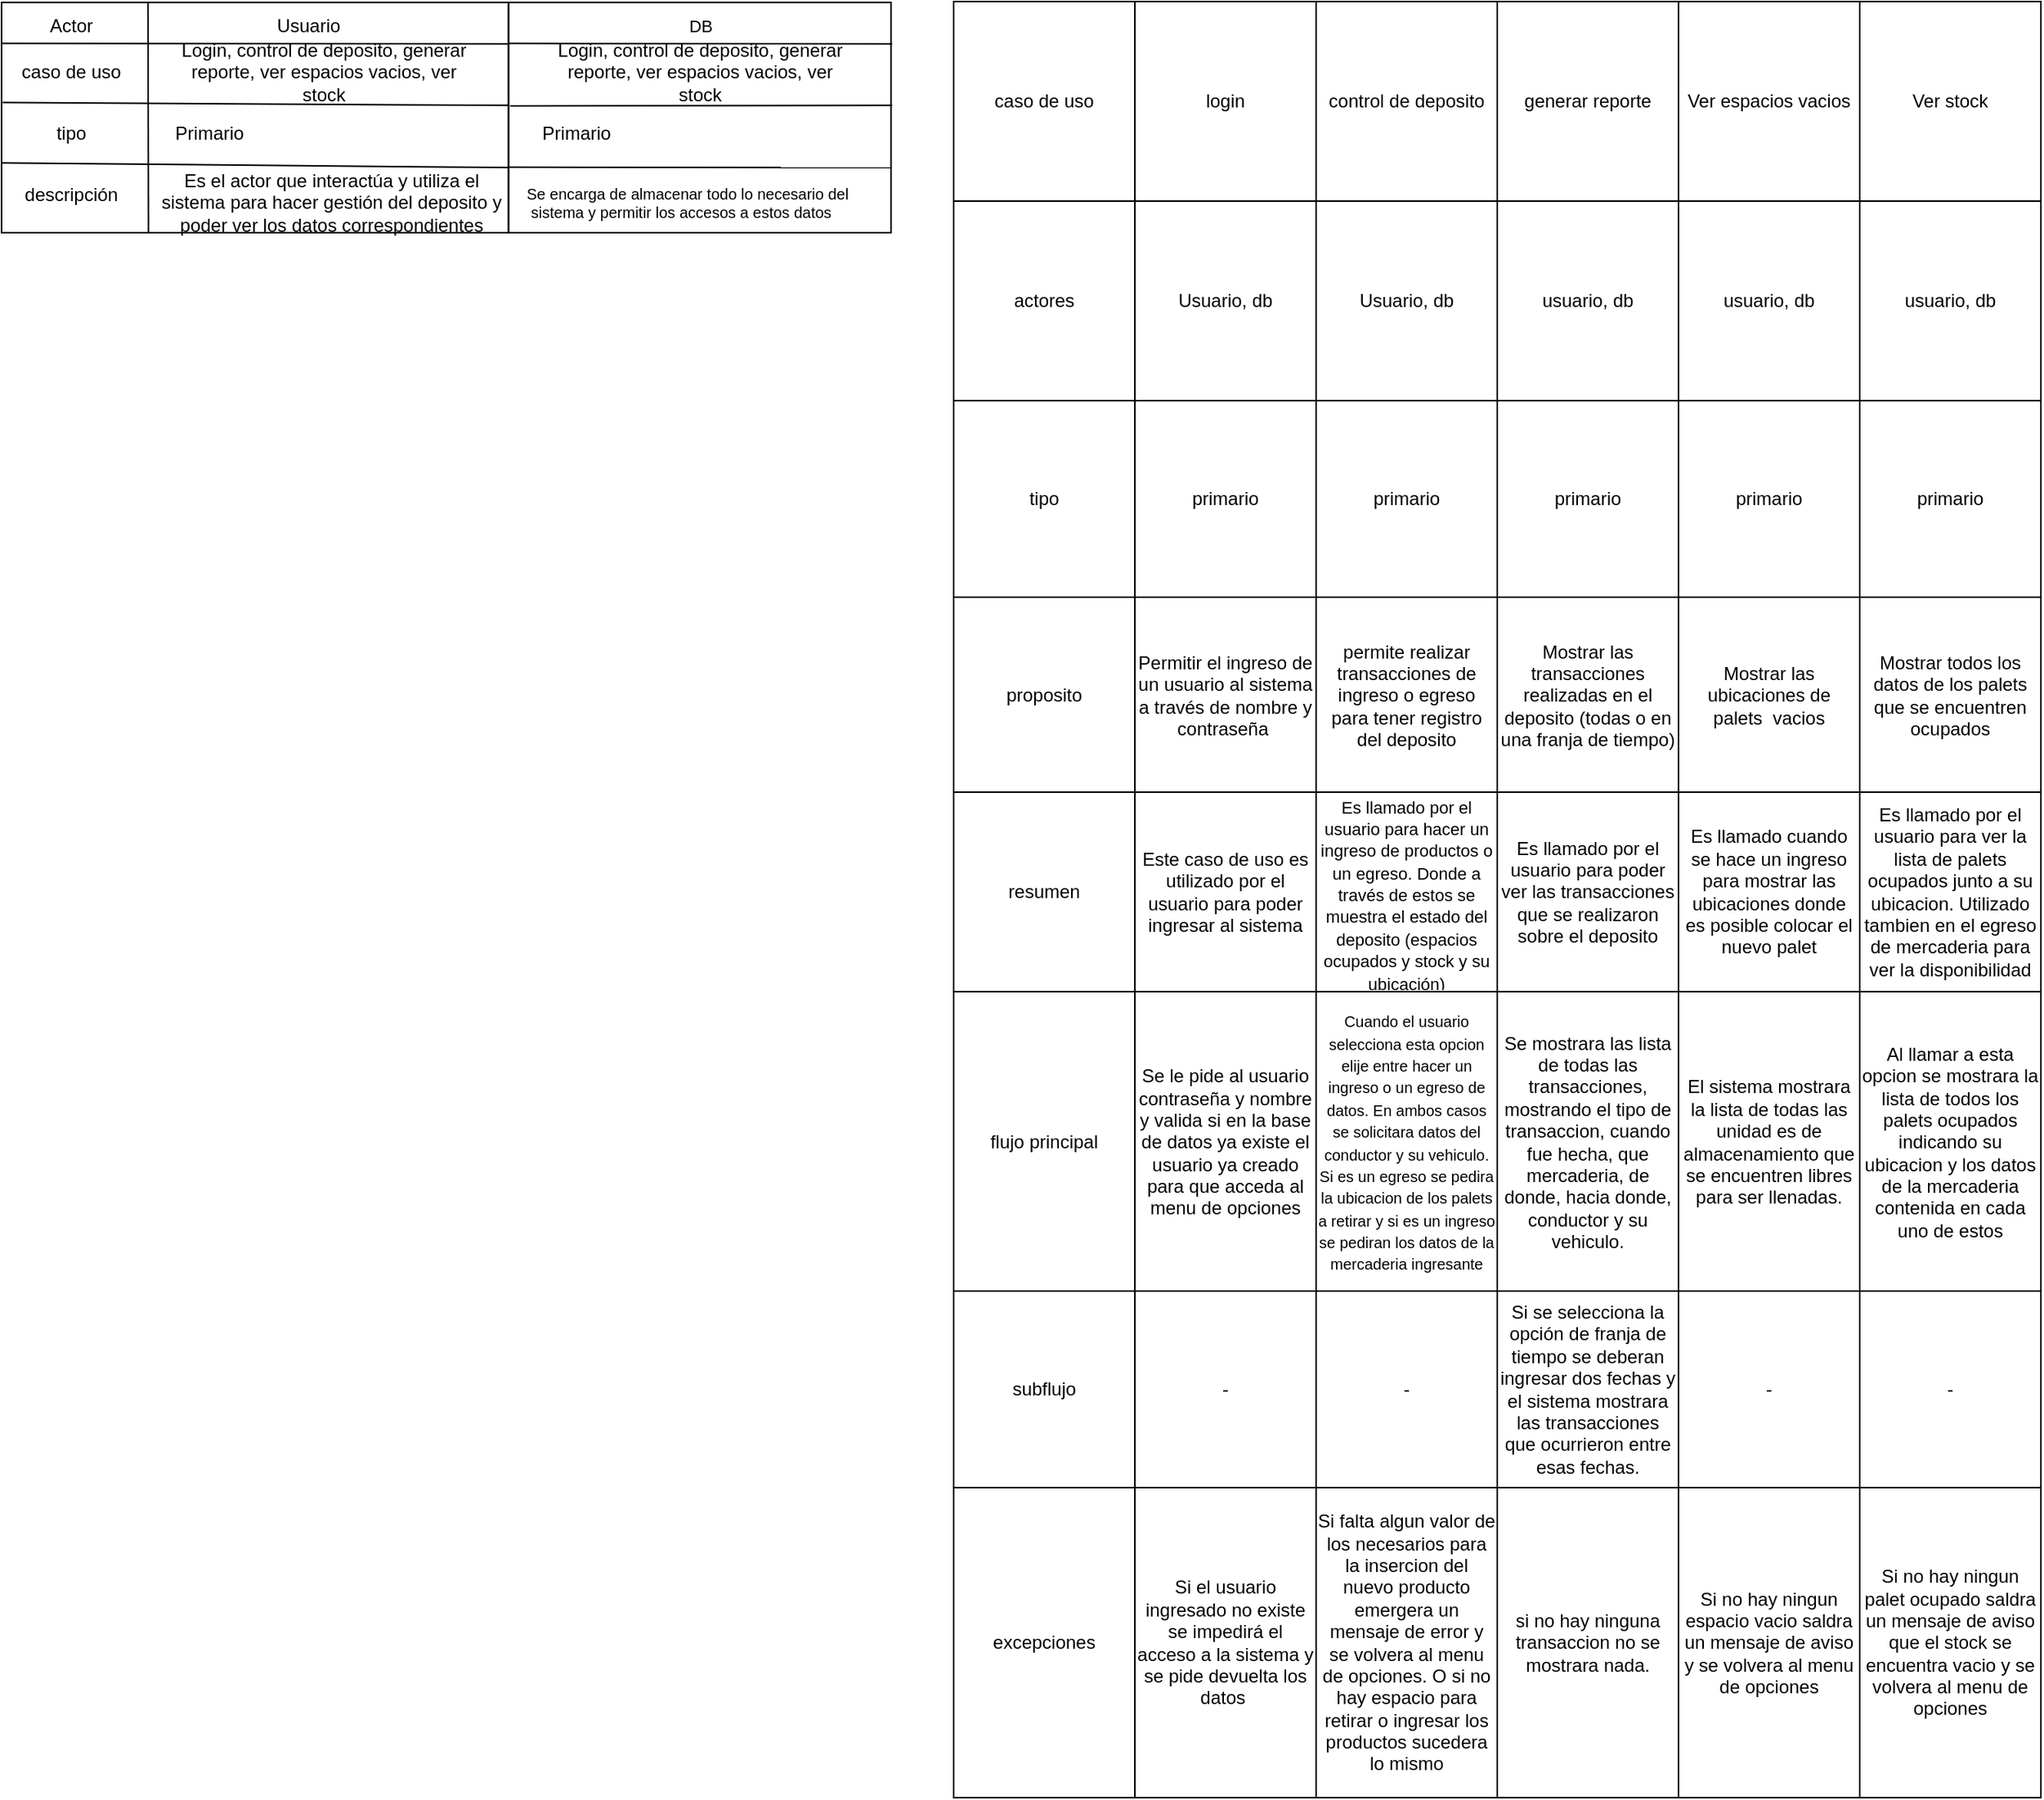 <?xml version="1.0" encoding="UTF-8"?>
<mxfile version="21.6.9" type="google">
  <diagram name="Página-1" id="0gTS_xppo8G07KGljCVg">
    <mxGraphModel dx="926" dy="509" grid="1" gridSize="10" guides="1" tooltips="1" connect="1" arrows="1" fold="1" page="1" pageScale="1" pageWidth="1169" pageHeight="827" math="0" shadow="0">
      <root>
        <mxCell id="0" />
        <mxCell id="1" parent="0" />
        <mxCell id="CyJpZy0ku7KnmYNyaIBQ-2" value="" style="shape=table;startSize=0;container=1;collapsible=0;childLayout=tableLayout;" parent="1" vertex="1">
          <mxGeometry x="630" y="20" width="708" height="1170" as="geometry" />
        </mxCell>
        <mxCell id="CyJpZy0ku7KnmYNyaIBQ-67" value="" style="shape=tableRow;horizontal=0;startSize=0;swimlaneHead=0;swimlaneBody=0;strokeColor=inherit;top=0;left=0;bottom=0;right=0;collapsible=0;dropTarget=0;fillColor=none;points=[[0,0.5],[1,0.5]];portConstraint=eastwest;" parent="CyJpZy0ku7KnmYNyaIBQ-2" vertex="1">
          <mxGeometry width="708" height="130" as="geometry" />
        </mxCell>
        <mxCell id="CyJpZy0ku7KnmYNyaIBQ-68" value="caso de uso" style="shape=partialRectangle;html=1;whiteSpace=wrap;connectable=0;strokeColor=inherit;overflow=hidden;fillColor=none;top=0;left=0;bottom=0;right=0;pointerEvents=1;" parent="CyJpZy0ku7KnmYNyaIBQ-67" vertex="1">
          <mxGeometry width="118" height="130" as="geometry">
            <mxRectangle width="118" height="130" as="alternateBounds" />
          </mxGeometry>
        </mxCell>
        <mxCell id="CyJpZy0ku7KnmYNyaIBQ-69" value="login" style="shape=partialRectangle;html=1;whiteSpace=wrap;connectable=0;strokeColor=inherit;overflow=hidden;fillColor=none;top=0;left=0;bottom=0;right=0;pointerEvents=1;" parent="CyJpZy0ku7KnmYNyaIBQ-67" vertex="1">
          <mxGeometry x="118" width="118" height="130" as="geometry">
            <mxRectangle width="118" height="130" as="alternateBounds" />
          </mxGeometry>
        </mxCell>
        <mxCell id="CyJpZy0ku7KnmYNyaIBQ-70" value="control de deposito" style="shape=partialRectangle;html=1;whiteSpace=wrap;connectable=0;strokeColor=inherit;overflow=hidden;fillColor=none;top=0;left=0;bottom=0;right=0;pointerEvents=1;" parent="CyJpZy0ku7KnmYNyaIBQ-67" vertex="1">
          <mxGeometry x="236" width="118" height="130" as="geometry">
            <mxRectangle width="118" height="130" as="alternateBounds" />
          </mxGeometry>
        </mxCell>
        <mxCell id="CyJpZy0ku7KnmYNyaIBQ-71" value="generar reporte" style="shape=partialRectangle;html=1;whiteSpace=wrap;connectable=0;strokeColor=inherit;overflow=hidden;fillColor=none;top=0;left=0;bottom=0;right=0;pointerEvents=1;" parent="CyJpZy0ku7KnmYNyaIBQ-67" vertex="1">
          <mxGeometry x="354" width="118" height="130" as="geometry">
            <mxRectangle width="118" height="130" as="alternateBounds" />
          </mxGeometry>
        </mxCell>
        <mxCell id="CyJpZy0ku7KnmYNyaIBQ-72" value="Ver espacios vacios" style="shape=partialRectangle;html=1;whiteSpace=wrap;connectable=0;strokeColor=inherit;overflow=hidden;fillColor=none;top=0;left=0;bottom=0;right=0;pointerEvents=1;" parent="CyJpZy0ku7KnmYNyaIBQ-67" vertex="1">
          <mxGeometry x="472" width="118" height="130" as="geometry">
            <mxRectangle width="118" height="130" as="alternateBounds" />
          </mxGeometry>
        </mxCell>
        <mxCell id="CyJpZy0ku7KnmYNyaIBQ-73" value="Ver stock" style="shape=partialRectangle;html=1;whiteSpace=wrap;connectable=0;strokeColor=inherit;overflow=hidden;fillColor=none;top=0;left=0;bottom=0;right=0;pointerEvents=1;" parent="CyJpZy0ku7KnmYNyaIBQ-67" vertex="1">
          <mxGeometry x="590" width="118" height="130" as="geometry">
            <mxRectangle width="118" height="130" as="alternateBounds" />
          </mxGeometry>
        </mxCell>
        <mxCell id="CyJpZy0ku7KnmYNyaIBQ-11" value="" style="shape=tableRow;horizontal=0;startSize=0;swimlaneHead=0;swimlaneBody=0;strokeColor=inherit;top=0;left=0;bottom=0;right=0;collapsible=0;dropTarget=0;fillColor=none;points=[[0,0.5],[1,0.5]];portConstraint=eastwest;" parent="CyJpZy0ku7KnmYNyaIBQ-2" vertex="1">
          <mxGeometry y="130" width="708" height="130" as="geometry" />
        </mxCell>
        <mxCell id="CyJpZy0ku7KnmYNyaIBQ-12" value="actores" style="shape=partialRectangle;html=1;whiteSpace=wrap;connectable=0;strokeColor=inherit;overflow=hidden;fillColor=none;top=0;left=0;bottom=0;right=0;pointerEvents=1;" parent="CyJpZy0ku7KnmYNyaIBQ-11" vertex="1">
          <mxGeometry width="118" height="130" as="geometry">
            <mxRectangle width="118" height="130" as="alternateBounds" />
          </mxGeometry>
        </mxCell>
        <mxCell id="CyJpZy0ku7KnmYNyaIBQ-13" value="Usuario, db" style="shape=partialRectangle;html=1;whiteSpace=wrap;connectable=0;strokeColor=inherit;overflow=hidden;fillColor=none;top=0;left=0;bottom=0;right=0;pointerEvents=1;" parent="CyJpZy0ku7KnmYNyaIBQ-11" vertex="1">
          <mxGeometry x="118" width="118" height="130" as="geometry">
            <mxRectangle width="118" height="130" as="alternateBounds" />
          </mxGeometry>
        </mxCell>
        <mxCell id="CyJpZy0ku7KnmYNyaIBQ-14" value="Usuario, db" style="shape=partialRectangle;html=1;whiteSpace=wrap;connectable=0;strokeColor=inherit;overflow=hidden;fillColor=none;top=0;left=0;bottom=0;right=0;pointerEvents=1;" parent="CyJpZy0ku7KnmYNyaIBQ-11" vertex="1">
          <mxGeometry x="236" width="118" height="130" as="geometry">
            <mxRectangle width="118" height="130" as="alternateBounds" />
          </mxGeometry>
        </mxCell>
        <mxCell id="CyJpZy0ku7KnmYNyaIBQ-15" value="usuario, db" style="shape=partialRectangle;html=1;whiteSpace=wrap;connectable=0;strokeColor=inherit;overflow=hidden;fillColor=none;top=0;left=0;bottom=0;right=0;pointerEvents=1;" parent="CyJpZy0ku7KnmYNyaIBQ-11" vertex="1">
          <mxGeometry x="354" width="118" height="130" as="geometry">
            <mxRectangle width="118" height="130" as="alternateBounds" />
          </mxGeometry>
        </mxCell>
        <mxCell id="CyJpZy0ku7KnmYNyaIBQ-16" value="usuario, db" style="shape=partialRectangle;html=1;whiteSpace=wrap;connectable=0;strokeColor=inherit;overflow=hidden;fillColor=none;top=0;left=0;bottom=0;right=0;pointerEvents=1;" parent="CyJpZy0ku7KnmYNyaIBQ-11" vertex="1">
          <mxGeometry x="472" width="118" height="130" as="geometry">
            <mxRectangle width="118" height="130" as="alternateBounds" />
          </mxGeometry>
        </mxCell>
        <mxCell id="CyJpZy0ku7KnmYNyaIBQ-17" value="usuario, db" style="shape=partialRectangle;html=1;whiteSpace=wrap;connectable=0;strokeColor=inherit;overflow=hidden;fillColor=none;top=0;left=0;bottom=0;right=0;pointerEvents=1;" parent="CyJpZy0ku7KnmYNyaIBQ-11" vertex="1">
          <mxGeometry x="590" width="118" height="130" as="geometry">
            <mxRectangle width="118" height="130" as="alternateBounds" />
          </mxGeometry>
        </mxCell>
        <mxCell id="CyJpZy0ku7KnmYNyaIBQ-19" style="shape=tableRow;horizontal=0;startSize=0;swimlaneHead=0;swimlaneBody=0;strokeColor=inherit;top=0;left=0;bottom=0;right=0;collapsible=0;dropTarget=0;fillColor=none;points=[[0,0.5],[1,0.5]];portConstraint=eastwest;" parent="CyJpZy0ku7KnmYNyaIBQ-2" vertex="1">
          <mxGeometry y="260" width="708" height="128" as="geometry" />
        </mxCell>
        <mxCell id="CyJpZy0ku7KnmYNyaIBQ-20" value="tipo" style="shape=partialRectangle;html=1;whiteSpace=wrap;connectable=0;strokeColor=inherit;overflow=hidden;fillColor=none;top=0;left=0;bottom=0;right=0;pointerEvents=1;" parent="CyJpZy0ku7KnmYNyaIBQ-19" vertex="1">
          <mxGeometry width="118" height="128" as="geometry">
            <mxRectangle width="118" height="128" as="alternateBounds" />
          </mxGeometry>
        </mxCell>
        <mxCell id="CyJpZy0ku7KnmYNyaIBQ-21" value="primario" style="shape=partialRectangle;html=1;whiteSpace=wrap;connectable=0;strokeColor=inherit;overflow=hidden;fillColor=none;top=0;left=0;bottom=0;right=0;pointerEvents=1;" parent="CyJpZy0ku7KnmYNyaIBQ-19" vertex="1">
          <mxGeometry x="118" width="118" height="128" as="geometry">
            <mxRectangle width="118" height="128" as="alternateBounds" />
          </mxGeometry>
        </mxCell>
        <mxCell id="CyJpZy0ku7KnmYNyaIBQ-22" value="primario" style="shape=partialRectangle;html=1;whiteSpace=wrap;connectable=0;strokeColor=inherit;overflow=hidden;fillColor=none;top=0;left=0;bottom=0;right=0;pointerEvents=1;" parent="CyJpZy0ku7KnmYNyaIBQ-19" vertex="1">
          <mxGeometry x="236" width="118" height="128" as="geometry">
            <mxRectangle width="118" height="128" as="alternateBounds" />
          </mxGeometry>
        </mxCell>
        <mxCell id="CyJpZy0ku7KnmYNyaIBQ-23" value="primario" style="shape=partialRectangle;html=1;whiteSpace=wrap;connectable=0;strokeColor=inherit;overflow=hidden;fillColor=none;top=0;left=0;bottom=0;right=0;pointerEvents=1;" parent="CyJpZy0ku7KnmYNyaIBQ-19" vertex="1">
          <mxGeometry x="354" width="118" height="128" as="geometry">
            <mxRectangle width="118" height="128" as="alternateBounds" />
          </mxGeometry>
        </mxCell>
        <mxCell id="CyJpZy0ku7KnmYNyaIBQ-24" value="primario" style="shape=partialRectangle;html=1;whiteSpace=wrap;connectable=0;strokeColor=inherit;overflow=hidden;fillColor=none;top=0;left=0;bottom=0;right=0;pointerEvents=1;" parent="CyJpZy0ku7KnmYNyaIBQ-19" vertex="1">
          <mxGeometry x="472" width="118" height="128" as="geometry">
            <mxRectangle width="118" height="128" as="alternateBounds" />
          </mxGeometry>
        </mxCell>
        <mxCell id="CyJpZy0ku7KnmYNyaIBQ-25" value="primario" style="shape=partialRectangle;html=1;whiteSpace=wrap;connectable=0;strokeColor=inherit;overflow=hidden;fillColor=none;top=0;left=0;bottom=0;right=0;pointerEvents=1;" parent="CyJpZy0ku7KnmYNyaIBQ-19" vertex="1">
          <mxGeometry x="590" width="118" height="128" as="geometry">
            <mxRectangle width="118" height="128" as="alternateBounds" />
          </mxGeometry>
        </mxCell>
        <mxCell id="CyJpZy0ku7KnmYNyaIBQ-27" style="shape=tableRow;horizontal=0;startSize=0;swimlaneHead=0;swimlaneBody=0;strokeColor=inherit;top=0;left=0;bottom=0;right=0;collapsible=0;dropTarget=0;fillColor=none;points=[[0,0.5],[1,0.5]];portConstraint=eastwest;" parent="CyJpZy0ku7KnmYNyaIBQ-2" vertex="1">
          <mxGeometry y="388" width="708" height="127" as="geometry" />
        </mxCell>
        <mxCell id="CyJpZy0ku7KnmYNyaIBQ-28" value="proposito" style="shape=partialRectangle;html=1;whiteSpace=wrap;connectable=0;strokeColor=inherit;overflow=hidden;fillColor=none;top=0;left=0;bottom=0;right=0;pointerEvents=1;" parent="CyJpZy0ku7KnmYNyaIBQ-27" vertex="1">
          <mxGeometry width="118" height="127" as="geometry">
            <mxRectangle width="118" height="127" as="alternateBounds" />
          </mxGeometry>
        </mxCell>
        <mxCell id="CyJpZy0ku7KnmYNyaIBQ-29" value="Permitir el ingreso de un usuario al sistema a través de nombre y contraseña&amp;nbsp;" style="shape=partialRectangle;html=1;whiteSpace=wrap;connectable=0;strokeColor=inherit;overflow=hidden;fillColor=none;top=0;left=0;bottom=0;right=0;pointerEvents=1;" parent="CyJpZy0ku7KnmYNyaIBQ-27" vertex="1">
          <mxGeometry x="118" width="118" height="127" as="geometry">
            <mxRectangle width="118" height="127" as="alternateBounds" />
          </mxGeometry>
        </mxCell>
        <mxCell id="CyJpZy0ku7KnmYNyaIBQ-30" value="permite realizar transacciones de ingreso o egreso para tener registro del deposito" style="shape=partialRectangle;html=1;whiteSpace=wrap;connectable=0;strokeColor=inherit;overflow=hidden;fillColor=none;top=0;left=0;bottom=0;right=0;pointerEvents=1;" parent="CyJpZy0ku7KnmYNyaIBQ-27" vertex="1">
          <mxGeometry x="236" width="118" height="127" as="geometry">
            <mxRectangle width="118" height="127" as="alternateBounds" />
          </mxGeometry>
        </mxCell>
        <mxCell id="CyJpZy0ku7KnmYNyaIBQ-31" value="Mostrar las transacciones realizadas en el deposito (todas o en una franja de tiempo)" style="shape=partialRectangle;html=1;whiteSpace=wrap;connectable=0;strokeColor=inherit;overflow=hidden;fillColor=none;top=0;left=0;bottom=0;right=0;pointerEvents=1;" parent="CyJpZy0ku7KnmYNyaIBQ-27" vertex="1">
          <mxGeometry x="354" width="118" height="127" as="geometry">
            <mxRectangle width="118" height="127" as="alternateBounds" />
          </mxGeometry>
        </mxCell>
        <mxCell id="CyJpZy0ku7KnmYNyaIBQ-32" value="Mostrar las ubicaciones de palets&amp;nbsp; vacios" style="shape=partialRectangle;html=1;whiteSpace=wrap;connectable=0;strokeColor=inherit;overflow=hidden;fillColor=none;top=0;left=0;bottom=0;right=0;pointerEvents=1;" parent="CyJpZy0ku7KnmYNyaIBQ-27" vertex="1">
          <mxGeometry x="472" width="118" height="127" as="geometry">
            <mxRectangle width="118" height="127" as="alternateBounds" />
          </mxGeometry>
        </mxCell>
        <mxCell id="CyJpZy0ku7KnmYNyaIBQ-33" value="Mostrar todos los datos de los palets que se encuentren ocupados" style="shape=partialRectangle;html=1;whiteSpace=wrap;connectable=0;strokeColor=inherit;overflow=hidden;fillColor=none;top=0;left=0;bottom=0;right=0;pointerEvents=1;" parent="CyJpZy0ku7KnmYNyaIBQ-27" vertex="1">
          <mxGeometry x="590" width="118" height="127" as="geometry">
            <mxRectangle width="118" height="127" as="alternateBounds" />
          </mxGeometry>
        </mxCell>
        <mxCell id="CyJpZy0ku7KnmYNyaIBQ-35" style="shape=tableRow;horizontal=0;startSize=0;swimlaneHead=0;swimlaneBody=0;strokeColor=inherit;top=0;left=0;bottom=0;right=0;collapsible=0;dropTarget=0;fillColor=none;points=[[0,0.5],[1,0.5]];portConstraint=eastwest;" parent="CyJpZy0ku7KnmYNyaIBQ-2" vertex="1">
          <mxGeometry y="515" width="708" height="130" as="geometry" />
        </mxCell>
        <mxCell id="CyJpZy0ku7KnmYNyaIBQ-36" value="resumen" style="shape=partialRectangle;html=1;whiteSpace=wrap;connectable=0;strokeColor=inherit;overflow=hidden;fillColor=none;top=0;left=0;bottom=0;right=0;pointerEvents=1;" parent="CyJpZy0ku7KnmYNyaIBQ-35" vertex="1">
          <mxGeometry width="118" height="130" as="geometry">
            <mxRectangle width="118" height="130" as="alternateBounds" />
          </mxGeometry>
        </mxCell>
        <mxCell id="CyJpZy0ku7KnmYNyaIBQ-37" value="Este caso de uso es utilizado por el usuario para poder ingresar al sistema" style="shape=partialRectangle;html=1;whiteSpace=wrap;connectable=0;strokeColor=inherit;overflow=hidden;fillColor=none;top=0;left=0;bottom=0;right=0;pointerEvents=1;" parent="CyJpZy0ku7KnmYNyaIBQ-35" vertex="1">
          <mxGeometry x="118" width="118" height="130" as="geometry">
            <mxRectangle width="118" height="130" as="alternateBounds" />
          </mxGeometry>
        </mxCell>
        <mxCell id="CyJpZy0ku7KnmYNyaIBQ-38" value="&lt;font style=&quot;font-size: 11px;&quot;&gt;Es llamado por el usuario para hacer un ingreso de productos o un egreso. Donde a través de estos se muestra el estado del deposito (espacios ocupados y stock y su ubicación)&lt;/font&gt;" style="shape=partialRectangle;html=1;whiteSpace=wrap;connectable=0;strokeColor=inherit;overflow=hidden;fillColor=none;top=0;left=0;bottom=0;right=0;pointerEvents=1;" parent="CyJpZy0ku7KnmYNyaIBQ-35" vertex="1">
          <mxGeometry x="236" width="118" height="130" as="geometry">
            <mxRectangle width="118" height="130" as="alternateBounds" />
          </mxGeometry>
        </mxCell>
        <mxCell id="CyJpZy0ku7KnmYNyaIBQ-39" value="Es llamado por el usuario para poder ver las transacciones que se realizaron sobre el deposito" style="shape=partialRectangle;html=1;whiteSpace=wrap;connectable=0;strokeColor=inherit;overflow=hidden;fillColor=none;top=0;left=0;bottom=0;right=0;pointerEvents=1;" parent="CyJpZy0ku7KnmYNyaIBQ-35" vertex="1">
          <mxGeometry x="354" width="118" height="130" as="geometry">
            <mxRectangle width="118" height="130" as="alternateBounds" />
          </mxGeometry>
        </mxCell>
        <mxCell id="CyJpZy0ku7KnmYNyaIBQ-40" value="Es llamado cuando se hace un ingreso para mostrar las ubicaciones donde es posible colocar el nuevo palet" style="shape=partialRectangle;html=1;whiteSpace=wrap;connectable=0;strokeColor=inherit;overflow=hidden;fillColor=none;top=0;left=0;bottom=0;right=0;pointerEvents=1;" parent="CyJpZy0ku7KnmYNyaIBQ-35" vertex="1">
          <mxGeometry x="472" width="118" height="130" as="geometry">
            <mxRectangle width="118" height="130" as="alternateBounds" />
          </mxGeometry>
        </mxCell>
        <mxCell id="CyJpZy0ku7KnmYNyaIBQ-41" value="Es llamado por el usuario para ver la lista de palets ocupados junto a su ubicacion. Utilizado tambien en el egreso de mercaderia para ver la disponibilidad" style="shape=partialRectangle;html=1;whiteSpace=wrap;connectable=0;strokeColor=inherit;overflow=hidden;fillColor=none;top=0;left=0;bottom=0;right=0;pointerEvents=1;" parent="CyJpZy0ku7KnmYNyaIBQ-35" vertex="1">
          <mxGeometry x="590" width="118" height="130" as="geometry">
            <mxRectangle width="118" height="130" as="alternateBounds" />
          </mxGeometry>
        </mxCell>
        <mxCell id="CyJpZy0ku7KnmYNyaIBQ-43" style="shape=tableRow;horizontal=0;startSize=0;swimlaneHead=0;swimlaneBody=0;strokeColor=inherit;top=0;left=0;bottom=0;right=0;collapsible=0;dropTarget=0;fillColor=none;points=[[0,0.5],[1,0.5]];portConstraint=eastwest;" parent="CyJpZy0ku7KnmYNyaIBQ-2" vertex="1">
          <mxGeometry y="645" width="708" height="195" as="geometry" />
        </mxCell>
        <mxCell id="CyJpZy0ku7KnmYNyaIBQ-44" value="flujo principal" style="shape=partialRectangle;html=1;whiteSpace=wrap;connectable=0;strokeColor=inherit;overflow=hidden;fillColor=none;top=0;left=0;bottom=0;right=0;pointerEvents=1;" parent="CyJpZy0ku7KnmYNyaIBQ-43" vertex="1">
          <mxGeometry width="118" height="195" as="geometry">
            <mxRectangle width="118" height="195" as="alternateBounds" />
          </mxGeometry>
        </mxCell>
        <mxCell id="CyJpZy0ku7KnmYNyaIBQ-45" value="Se le pide al usuario contraseña y nombre y valida si en la base de datos ya existe el usuario ya creado para que acceda al menu de opciones" style="shape=partialRectangle;html=1;whiteSpace=wrap;connectable=0;strokeColor=inherit;overflow=hidden;fillColor=none;top=0;left=0;bottom=0;right=0;pointerEvents=1;" parent="CyJpZy0ku7KnmYNyaIBQ-43" vertex="1">
          <mxGeometry x="118" width="118" height="195" as="geometry">
            <mxRectangle width="118" height="195" as="alternateBounds" />
          </mxGeometry>
        </mxCell>
        <mxCell id="CyJpZy0ku7KnmYNyaIBQ-46" value="&lt;font style=&quot;font-size: 10px;&quot;&gt;Cuando el usuario selecciona esta opcion elije entre hacer un ingreso o un egreso de datos. En ambos casos se solicitara datos del conductor y su vehiculo. Si es un egreso se pedira la ubicacion de los palets a retirar y si es un ingreso se pediran los datos de la mercaderia ingresante&lt;/font&gt;" style="shape=partialRectangle;html=1;whiteSpace=wrap;connectable=0;strokeColor=inherit;overflow=hidden;fillColor=none;top=0;left=0;bottom=0;right=0;pointerEvents=1;" parent="CyJpZy0ku7KnmYNyaIBQ-43" vertex="1">
          <mxGeometry x="236" width="118" height="195" as="geometry">
            <mxRectangle width="118" height="195" as="alternateBounds" />
          </mxGeometry>
        </mxCell>
        <mxCell id="CyJpZy0ku7KnmYNyaIBQ-47" value="Se mostrara las lista de todas las transacciones, mostrando el tipo de transaccion, cuando fue hecha, que mercaderia, de donde, hacia donde, conductor y su vehiculo." style="shape=partialRectangle;html=1;whiteSpace=wrap;connectable=0;strokeColor=inherit;overflow=hidden;fillColor=none;top=0;left=0;bottom=0;right=0;pointerEvents=1;" parent="CyJpZy0ku7KnmYNyaIBQ-43" vertex="1">
          <mxGeometry x="354" width="118" height="195" as="geometry">
            <mxRectangle width="118" height="195" as="alternateBounds" />
          </mxGeometry>
        </mxCell>
        <mxCell id="CyJpZy0ku7KnmYNyaIBQ-48" value="El sistema mostrara la lista de todas las unidad es de almacenamiento que se encuentren libres para ser llenadas." style="shape=partialRectangle;html=1;whiteSpace=wrap;connectable=0;strokeColor=inherit;overflow=hidden;fillColor=none;top=0;left=0;bottom=0;right=0;pointerEvents=1;" parent="CyJpZy0ku7KnmYNyaIBQ-43" vertex="1">
          <mxGeometry x="472" width="118" height="195" as="geometry">
            <mxRectangle width="118" height="195" as="alternateBounds" />
          </mxGeometry>
        </mxCell>
        <mxCell id="CyJpZy0ku7KnmYNyaIBQ-49" value="Al llamar a esta opcion se mostrara la lista de todos los palets ocupados indicando su ubicacion y los datos de la mercaderia contenida en cada uno de estos" style="shape=partialRectangle;html=1;whiteSpace=wrap;connectable=0;strokeColor=inherit;overflow=hidden;fillColor=none;top=0;left=0;bottom=0;right=0;pointerEvents=1;" parent="CyJpZy0ku7KnmYNyaIBQ-43" vertex="1">
          <mxGeometry x="590" width="118" height="195" as="geometry">
            <mxRectangle width="118" height="195" as="alternateBounds" />
          </mxGeometry>
        </mxCell>
        <mxCell id="CyJpZy0ku7KnmYNyaIBQ-51" style="shape=tableRow;horizontal=0;startSize=0;swimlaneHead=0;swimlaneBody=0;strokeColor=inherit;top=0;left=0;bottom=0;right=0;collapsible=0;dropTarget=0;fillColor=none;points=[[0,0.5],[1,0.5]];portConstraint=eastwest;" parent="CyJpZy0ku7KnmYNyaIBQ-2" vertex="1">
          <mxGeometry y="840" width="708" height="128" as="geometry" />
        </mxCell>
        <mxCell id="CyJpZy0ku7KnmYNyaIBQ-52" value="subflujo" style="shape=partialRectangle;html=1;whiteSpace=wrap;connectable=0;strokeColor=inherit;overflow=hidden;fillColor=none;top=0;left=0;bottom=0;right=0;pointerEvents=1;" parent="CyJpZy0ku7KnmYNyaIBQ-51" vertex="1">
          <mxGeometry width="118" height="128" as="geometry">
            <mxRectangle width="118" height="128" as="alternateBounds" />
          </mxGeometry>
        </mxCell>
        <mxCell id="CyJpZy0ku7KnmYNyaIBQ-53" value="-" style="shape=partialRectangle;html=1;whiteSpace=wrap;connectable=0;strokeColor=inherit;overflow=hidden;fillColor=none;top=0;left=0;bottom=0;right=0;pointerEvents=1;" parent="CyJpZy0ku7KnmYNyaIBQ-51" vertex="1">
          <mxGeometry x="118" width="118" height="128" as="geometry">
            <mxRectangle width="118" height="128" as="alternateBounds" />
          </mxGeometry>
        </mxCell>
        <mxCell id="CyJpZy0ku7KnmYNyaIBQ-54" value="-" style="shape=partialRectangle;html=1;whiteSpace=wrap;connectable=0;strokeColor=inherit;overflow=hidden;fillColor=none;top=0;left=0;bottom=0;right=0;pointerEvents=1;" parent="CyJpZy0ku7KnmYNyaIBQ-51" vertex="1">
          <mxGeometry x="236" width="118" height="128" as="geometry">
            <mxRectangle width="118" height="128" as="alternateBounds" />
          </mxGeometry>
        </mxCell>
        <mxCell id="CyJpZy0ku7KnmYNyaIBQ-55" value="Si se selecciona la opción de franja de tiempo se deberan ingresar dos fechas y el sistema mostrara las transacciones que ocurrieron entre esas fechas." style="shape=partialRectangle;html=1;whiteSpace=wrap;connectable=0;strokeColor=inherit;overflow=hidden;fillColor=none;top=0;left=0;bottom=0;right=0;pointerEvents=1;" parent="CyJpZy0ku7KnmYNyaIBQ-51" vertex="1">
          <mxGeometry x="354" width="118" height="128" as="geometry">
            <mxRectangle width="118" height="128" as="alternateBounds" />
          </mxGeometry>
        </mxCell>
        <mxCell id="CyJpZy0ku7KnmYNyaIBQ-56" value="-" style="shape=partialRectangle;html=1;whiteSpace=wrap;connectable=0;strokeColor=inherit;overflow=hidden;fillColor=none;top=0;left=0;bottom=0;right=0;pointerEvents=1;" parent="CyJpZy0ku7KnmYNyaIBQ-51" vertex="1">
          <mxGeometry x="472" width="118" height="128" as="geometry">
            <mxRectangle width="118" height="128" as="alternateBounds" />
          </mxGeometry>
        </mxCell>
        <mxCell id="CyJpZy0ku7KnmYNyaIBQ-57" value="-" style="shape=partialRectangle;html=1;whiteSpace=wrap;connectable=0;strokeColor=inherit;overflow=hidden;fillColor=none;top=0;left=0;bottom=0;right=0;pointerEvents=1;" parent="CyJpZy0ku7KnmYNyaIBQ-51" vertex="1">
          <mxGeometry x="590" width="118" height="128" as="geometry">
            <mxRectangle width="118" height="128" as="alternateBounds" />
          </mxGeometry>
        </mxCell>
        <mxCell id="CyJpZy0ku7KnmYNyaIBQ-59" style="shape=tableRow;horizontal=0;startSize=0;swimlaneHead=0;swimlaneBody=0;strokeColor=inherit;top=0;left=0;bottom=0;right=0;collapsible=0;dropTarget=0;fillColor=none;points=[[0,0.5],[1,0.5]];portConstraint=eastwest;" parent="CyJpZy0ku7KnmYNyaIBQ-2" vertex="1">
          <mxGeometry y="968" width="708" height="202" as="geometry" />
        </mxCell>
        <mxCell id="CyJpZy0ku7KnmYNyaIBQ-60" value="excepciones" style="shape=partialRectangle;html=1;whiteSpace=wrap;connectable=0;strokeColor=inherit;overflow=hidden;fillColor=none;top=0;left=0;bottom=0;right=0;pointerEvents=1;" parent="CyJpZy0ku7KnmYNyaIBQ-59" vertex="1">
          <mxGeometry width="118" height="202" as="geometry">
            <mxRectangle width="118" height="202" as="alternateBounds" />
          </mxGeometry>
        </mxCell>
        <mxCell id="CyJpZy0ku7KnmYNyaIBQ-61" value="Si el usuario ingresado no existe se impedirá el acceso a la sistema y se pide devuelta los datos&amp;nbsp;" style="shape=partialRectangle;html=1;whiteSpace=wrap;connectable=0;strokeColor=inherit;overflow=hidden;fillColor=none;top=0;left=0;bottom=0;right=0;pointerEvents=1;" parent="CyJpZy0ku7KnmYNyaIBQ-59" vertex="1">
          <mxGeometry x="118" width="118" height="202" as="geometry">
            <mxRectangle width="118" height="202" as="alternateBounds" />
          </mxGeometry>
        </mxCell>
        <mxCell id="CyJpZy0ku7KnmYNyaIBQ-62" value="Si falta algun valor de los necesarios para la insercion del nuevo producto emergera un mensaje de error y se volvera al menu de opciones. O si no hay espacio para retirar o ingresar los productos sucedera lo mismo" style="shape=partialRectangle;html=1;whiteSpace=wrap;connectable=0;strokeColor=inherit;overflow=hidden;fillColor=none;top=0;left=0;bottom=0;right=0;pointerEvents=1;" parent="CyJpZy0ku7KnmYNyaIBQ-59" vertex="1">
          <mxGeometry x="236" width="118" height="202" as="geometry">
            <mxRectangle width="118" height="202" as="alternateBounds" />
          </mxGeometry>
        </mxCell>
        <mxCell id="CyJpZy0ku7KnmYNyaIBQ-63" value="si no hay ninguna transaccion no se mostrara nada." style="shape=partialRectangle;html=1;whiteSpace=wrap;connectable=0;strokeColor=inherit;overflow=hidden;fillColor=none;top=0;left=0;bottom=0;right=0;pointerEvents=1;" parent="CyJpZy0ku7KnmYNyaIBQ-59" vertex="1">
          <mxGeometry x="354" width="118" height="202" as="geometry">
            <mxRectangle width="118" height="202" as="alternateBounds" />
          </mxGeometry>
        </mxCell>
        <mxCell id="CyJpZy0ku7KnmYNyaIBQ-64" value="Si no hay ningun espacio vacio saldra un mensaje de aviso y se volvera al menu de opciones" style="shape=partialRectangle;html=1;whiteSpace=wrap;connectable=0;strokeColor=inherit;overflow=hidden;fillColor=none;top=0;left=0;bottom=0;right=0;pointerEvents=1;" parent="CyJpZy0ku7KnmYNyaIBQ-59" vertex="1">
          <mxGeometry x="472" width="118" height="202" as="geometry">
            <mxRectangle width="118" height="202" as="alternateBounds" />
          </mxGeometry>
        </mxCell>
        <mxCell id="CyJpZy0ku7KnmYNyaIBQ-65" value="Si no hay ningun palet ocupado saldra un mensaje de aviso que el stock se encuentra vacio y se volvera al menu de opciones" style="shape=partialRectangle;html=1;whiteSpace=wrap;connectable=0;strokeColor=inherit;overflow=hidden;fillColor=none;top=0;left=0;bottom=0;right=0;pointerEvents=1;" parent="CyJpZy0ku7KnmYNyaIBQ-59" vertex="1">
          <mxGeometry x="590" width="118" height="202" as="geometry">
            <mxRectangle width="118" height="202" as="alternateBounds" />
          </mxGeometry>
        </mxCell>
        <mxCell id="CyJpZy0ku7KnmYNyaIBQ-122" value="" style="rounded=0;whiteSpace=wrap;html=1;" parent="1" vertex="1">
          <mxGeometry x="10" y="20.6" width="330" height="150" as="geometry" />
        </mxCell>
        <mxCell id="CyJpZy0ku7KnmYNyaIBQ-123" value="" style="endArrow=none;html=1;rounded=0;entryX=0.289;entryY=-0.004;entryDx=0;entryDy=0;exitX=0.29;exitY=0.999;exitDx=0;exitDy=0;entryPerimeter=0;exitPerimeter=0;" parent="1" source="CyJpZy0ku7KnmYNyaIBQ-122" target="CyJpZy0ku7KnmYNyaIBQ-122" edge="1">
          <mxGeometry width="50" height="50" relative="1" as="geometry">
            <mxPoint x="320" y="190.6" as="sourcePoint" />
            <mxPoint x="180" y="10.6" as="targetPoint" />
          </mxGeometry>
        </mxCell>
        <mxCell id="CyJpZy0ku7KnmYNyaIBQ-124" value="" style="endArrow=none;html=1;rounded=0;entryX=1.003;entryY=0.18;entryDx=0;entryDy=0;entryPerimeter=0;exitX=-0.001;exitY=0.178;exitDx=0;exitDy=0;exitPerimeter=0;" parent="1" source="CyJpZy0ku7KnmYNyaIBQ-122" target="CyJpZy0ku7KnmYNyaIBQ-122" edge="1">
          <mxGeometry width="50" height="50" relative="1" as="geometry">
            <mxPoint x="320" y="190.6" as="sourcePoint" />
            <mxPoint x="370" y="140.6" as="targetPoint" />
          </mxGeometry>
        </mxCell>
        <mxCell id="CyJpZy0ku7KnmYNyaIBQ-125" value="Actor" style="text;html=1;align=center;verticalAlign=middle;resizable=0;points=[];autosize=1;strokeColor=none;fillColor=none;" parent="1" vertex="1">
          <mxGeometry x="30" y="20.6" width="50" height="30" as="geometry" />
        </mxCell>
        <mxCell id="CyJpZy0ku7KnmYNyaIBQ-126" value="caso de uso" style="text;html=1;align=center;verticalAlign=middle;resizable=0;points=[];autosize=1;strokeColor=none;fillColor=none;" parent="1" vertex="1">
          <mxGeometry x="10" y="50.6" width="90" height="30" as="geometry" />
        </mxCell>
        <mxCell id="CyJpZy0ku7KnmYNyaIBQ-127" value="tipo" style="text;html=1;align=center;verticalAlign=middle;resizable=0;points=[];autosize=1;strokeColor=none;fillColor=none;" parent="1" vertex="1">
          <mxGeometry x="35" y="90.6" width="40" height="30" as="geometry" />
        </mxCell>
        <mxCell id="CyJpZy0ku7KnmYNyaIBQ-128" value="descripción" style="text;html=1;align=center;verticalAlign=middle;resizable=0;points=[];autosize=1;strokeColor=none;fillColor=none;" parent="1" vertex="1">
          <mxGeometry x="15" y="130.6" width="80" height="30" as="geometry" />
        </mxCell>
        <mxCell id="CyJpZy0ku7KnmYNyaIBQ-129" value="" style="endArrow=none;html=1;rounded=0;entryX=0.002;entryY=0.434;entryDx=0;entryDy=0;entryPerimeter=0;exitX=1.003;exitY=0.447;exitDx=0;exitDy=0;exitPerimeter=0;" parent="1" source="CyJpZy0ku7KnmYNyaIBQ-122" target="CyJpZy0ku7KnmYNyaIBQ-122" edge="1">
          <mxGeometry width="50" height="50" relative="1" as="geometry">
            <mxPoint x="120.0" y="120.6" as="sourcePoint" />
            <mxPoint x="170" y="70.6" as="targetPoint" />
          </mxGeometry>
        </mxCell>
        <mxCell id="CyJpZy0ku7KnmYNyaIBQ-130" value="" style="endArrow=none;html=1;rounded=0;exitX=0;exitY=0.697;exitDx=0;exitDy=0;exitPerimeter=0;entryX=0.999;entryY=0.717;entryDx=0;entryDy=0;entryPerimeter=0;" parent="1" source="CyJpZy0ku7KnmYNyaIBQ-122" target="CyJpZy0ku7KnmYNyaIBQ-122" edge="1">
          <mxGeometry width="50" height="50" relative="1" as="geometry">
            <mxPoint x="200" y="120.6" as="sourcePoint" />
            <mxPoint x="250" y="70.6" as="targetPoint" />
          </mxGeometry>
        </mxCell>
        <mxCell id="CyJpZy0ku7KnmYNyaIBQ-133" value="Primario" style="text;html=1;align=center;verticalAlign=middle;resizable=0;points=[];autosize=1;strokeColor=none;fillColor=none;" parent="1" vertex="1">
          <mxGeometry x="110.0" y="90.6" width="70" height="30" as="geometry" />
        </mxCell>
        <mxCell id="CyJpZy0ku7KnmYNyaIBQ-135" value="" style="rounded=0;whiteSpace=wrap;html=1;" parent="1" vertex="1">
          <mxGeometry x="340.25" y="20.6" width="248.98" height="150" as="geometry" />
        </mxCell>
        <mxCell id="CyJpZy0ku7KnmYNyaIBQ-136" value="" style="endArrow=none;html=1;rounded=0;entryX=1.003;entryY=0.18;entryDx=0;entryDy=0;entryPerimeter=0;exitX=-0.001;exitY=0.178;exitDx=0;exitDy=0;exitPerimeter=0;" parent="1" source="CyJpZy0ku7KnmYNyaIBQ-135" target="CyJpZy0ku7KnmYNyaIBQ-135" edge="1">
          <mxGeometry width="50" height="50" relative="1" as="geometry">
            <mxPoint x="559.23" y="190.6" as="sourcePoint" />
            <mxPoint x="609.23" y="140.6" as="targetPoint" />
          </mxGeometry>
        </mxCell>
        <mxCell id="CyJpZy0ku7KnmYNyaIBQ-150" value="DB" style="edgeLabel;html=1;align=center;verticalAlign=middle;resizable=0;points=[];" parent="CyJpZy0ku7KnmYNyaIBQ-136" vertex="1" connectable="0">
          <mxGeometry x="-0.257" y="3" relative="1" as="geometry">
            <mxPoint x="32" y="-9" as="offset" />
          </mxGeometry>
        </mxCell>
        <mxCell id="CyJpZy0ku7KnmYNyaIBQ-137" value="" style="endArrow=none;html=1;rounded=0;entryX=0.004;entryY=0.449;entryDx=0;entryDy=0;entryPerimeter=0;exitX=1.003;exitY=0.447;exitDx=0;exitDy=0;exitPerimeter=0;" parent="1" source="CyJpZy0ku7KnmYNyaIBQ-135" target="CyJpZy0ku7KnmYNyaIBQ-135" edge="1">
          <mxGeometry width="50" height="50" relative="1" as="geometry">
            <mxPoint x="359.23" y="120.6" as="sourcePoint" />
            <mxPoint x="409.23" y="70.6" as="targetPoint" />
          </mxGeometry>
        </mxCell>
        <mxCell id="CyJpZy0ku7KnmYNyaIBQ-138" value="" style="endArrow=none;html=1;rounded=0;exitX=0.999;exitY=0.058;exitDx=0;exitDy=0;exitPerimeter=0;entryX=0.999;entryY=0.717;entryDx=0;entryDy=0;entryPerimeter=0;" parent="1" target="CyJpZy0ku7KnmYNyaIBQ-135" edge="1">
          <mxGeometry width="50" height="50" relative="1" as="geometry">
            <mxPoint x="339.77" y="127.92" as="sourcePoint" />
            <mxPoint x="489.23" y="70.6" as="targetPoint" />
          </mxGeometry>
        </mxCell>
        <mxCell id="CyJpZy0ku7KnmYNyaIBQ-141" value="Primario" style="text;html=1;align=center;verticalAlign=middle;resizable=0;points=[];autosize=1;strokeColor=none;fillColor=none;" parent="1" vertex="1">
          <mxGeometry x="349.23" y="90.6" width="70" height="30" as="geometry" />
        </mxCell>
        <mxCell id="CyJpZy0ku7KnmYNyaIBQ-149" value="Se encarga de almacenar todo lo necesario del&lt;br&gt;&amp;nbsp;sistema y permitir los accesos a estos datos" style="text;html=1;align=left;verticalAlign=middle;resizable=0;points=[];autosize=1;strokeColor=none;fillColor=none;fontSize=10;" parent="1" vertex="1">
          <mxGeometry x="349.74" y="130.6" width="230" height="40" as="geometry" />
        </mxCell>
        <mxCell id="CyJpZy0ku7KnmYNyaIBQ-151" value="Usuario" style="text;html=1;strokeColor=none;fillColor=none;align=center;verticalAlign=middle;whiteSpace=wrap;rounded=0;" parent="1" vertex="1">
          <mxGeometry x="180" y="20.6" width="60" height="30" as="geometry" />
        </mxCell>
        <mxCell id="CyJpZy0ku7KnmYNyaIBQ-152" value="Es el actor que interactúa y utiliza el sistema para hacer gestión del deposito y poder ver los datos correspondientes" style="text;html=1;strokeColor=none;fillColor=none;align=center;verticalAlign=middle;whiteSpace=wrap;rounded=0;" parent="1" vertex="1">
          <mxGeometry x="110" y="130.6" width="230" height="40" as="geometry" />
        </mxCell>
        <mxCell id="CyJpZy0ku7KnmYNyaIBQ-153" value="Login, control de deposito, generar reporte, ver espacios vacios, ver stock" style="text;html=1;strokeColor=none;fillColor=none;align=center;verticalAlign=middle;whiteSpace=wrap;rounded=0;" parent="1" vertex="1">
          <mxGeometry x="120" y="50.6" width="200" height="30" as="geometry" />
        </mxCell>
        <mxCell id="CyJpZy0ku7KnmYNyaIBQ-154" value="Login, control de deposito, generar reporte, ver espacios vacios, ver stock" style="text;html=1;strokeColor=none;fillColor=none;align=center;verticalAlign=middle;whiteSpace=wrap;rounded=0;" parent="1" vertex="1">
          <mxGeometry x="364.74" y="50.6" width="200" height="30" as="geometry" />
        </mxCell>
      </root>
    </mxGraphModel>
  </diagram>
</mxfile>
